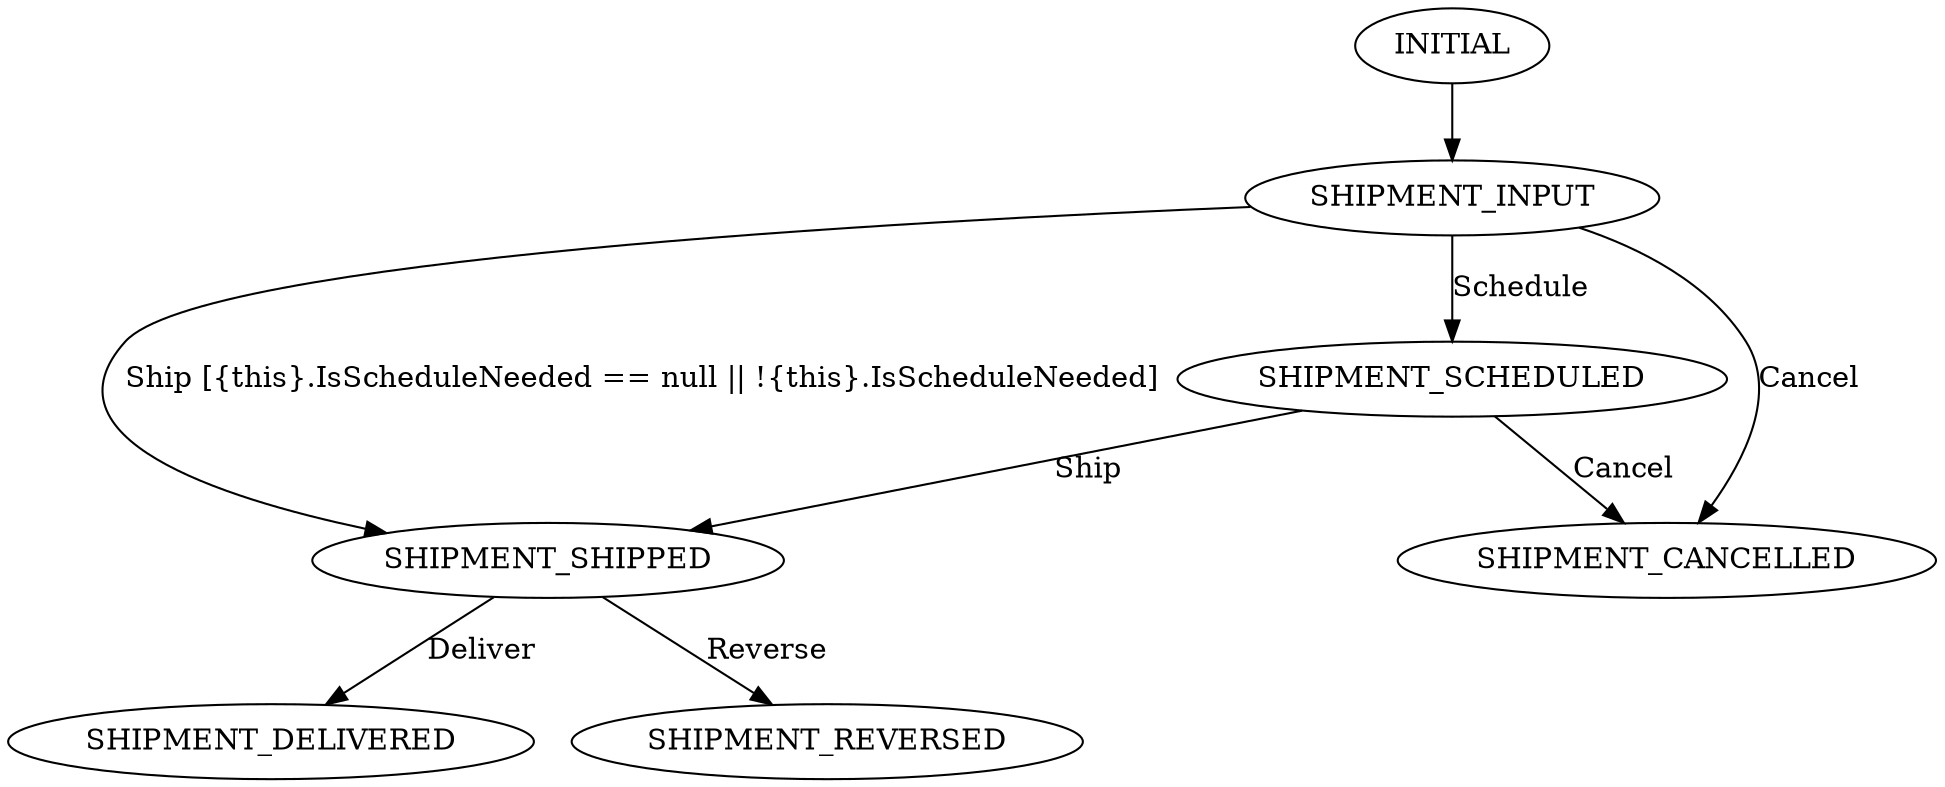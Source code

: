 digraph {
 INITIAL -> SHIPMENT_INPUT [label=""];
 SHIPMENT_INPUT -> SHIPMENT_SHIPPED [label="Ship [{this}.IsScheduleNeeded == null || !{this}.IsScheduleNeeded]"];
 SHIPMENT_INPUT -> SHIPMENT_SCHEDULED [label="Schedule"];
 SHIPMENT_INPUT -> SHIPMENT_CANCELLED [label="Cancel"];
 SHIPMENT_SCHEDULED -> SHIPMENT_CANCELLED [label="Cancel"];
 SHIPMENT_SCHEDULED -> SHIPMENT_SHIPPED [label="Ship"];
 SHIPMENT_SHIPPED -> SHIPMENT_DELIVERED [label="Deliver"];
 SHIPMENT_SHIPPED -> SHIPMENT_REVERSED [label="Reverse"];
}